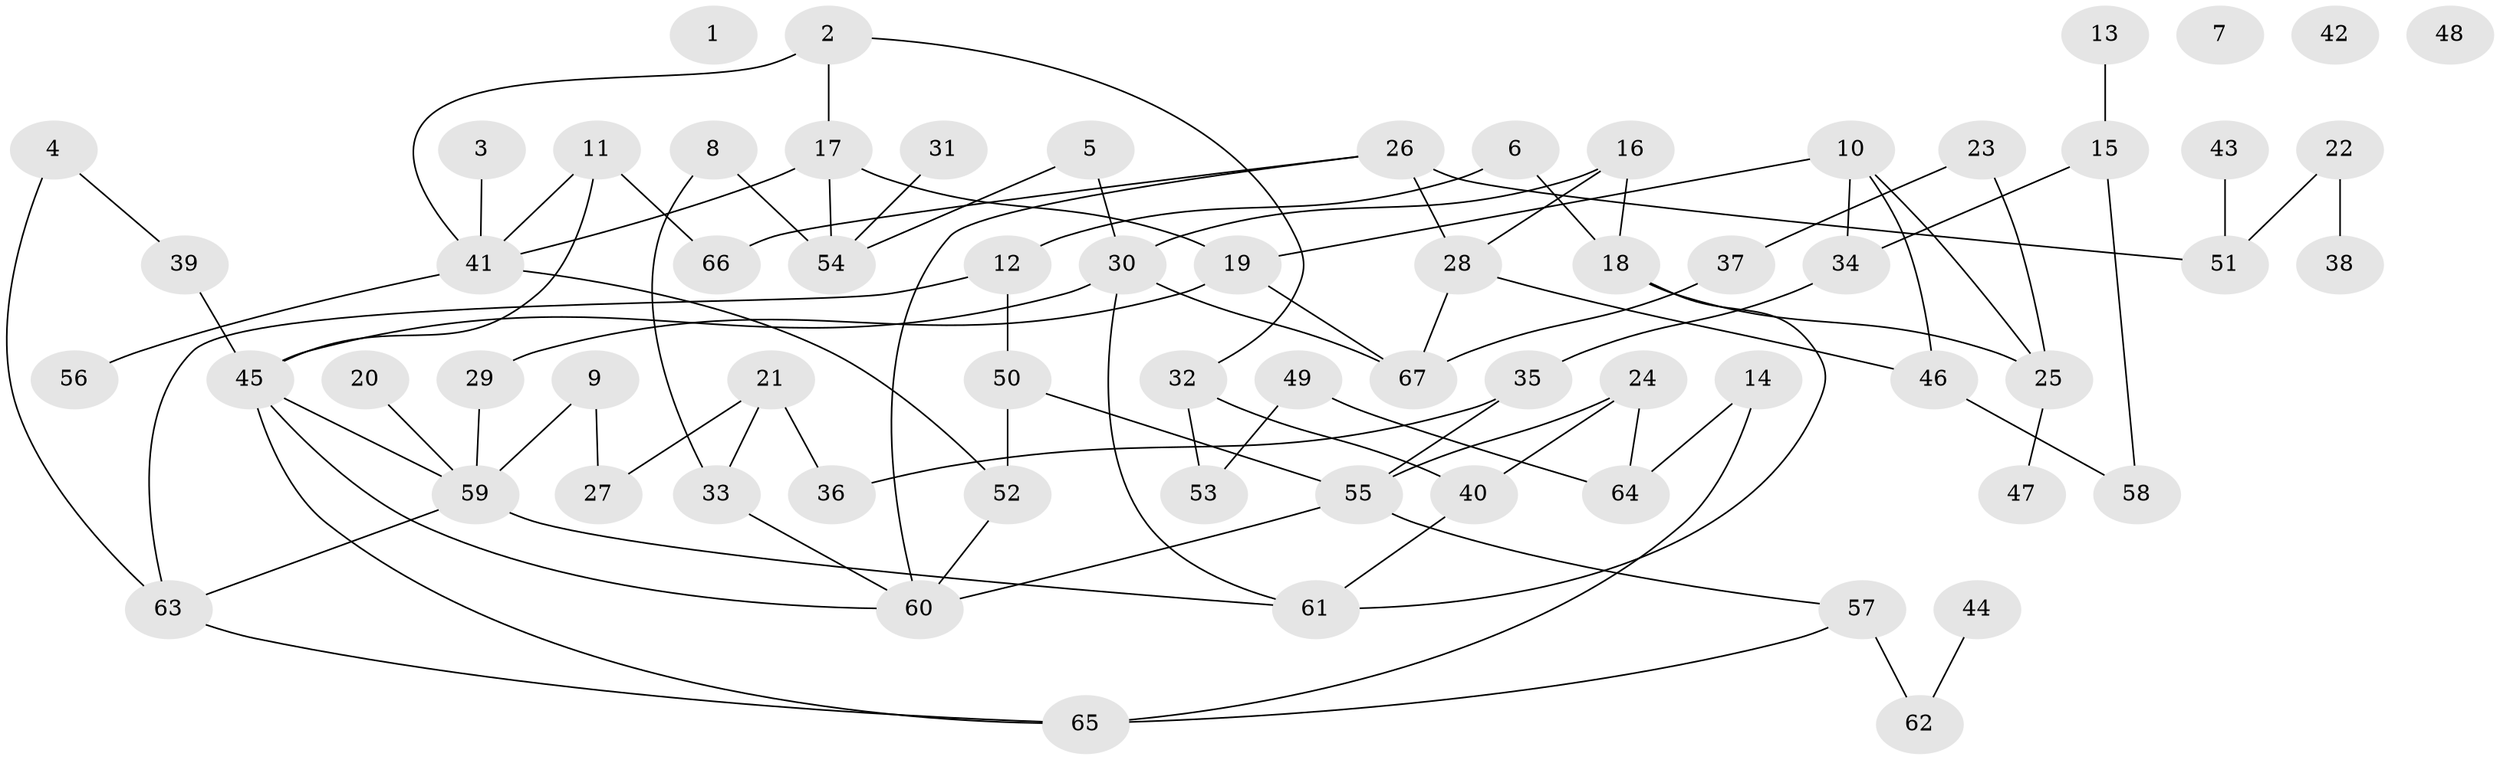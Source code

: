 // coarse degree distribution, {0: 0.08695652173913043, 8: 0.021739130434782608, 1: 0.17391304347826086, 4: 0.10869565217391304, 7: 0.043478260869565216, 5: 0.08695652173913043, 3: 0.21739130434782608, 6: 0.021739130434782608, 10: 0.021739130434782608, 2: 0.21739130434782608}
// Generated by graph-tools (version 1.1) at 2025/16/03/04/25 18:16:31]
// undirected, 67 vertices, 90 edges
graph export_dot {
graph [start="1"]
  node [color=gray90,style=filled];
  1;
  2;
  3;
  4;
  5;
  6;
  7;
  8;
  9;
  10;
  11;
  12;
  13;
  14;
  15;
  16;
  17;
  18;
  19;
  20;
  21;
  22;
  23;
  24;
  25;
  26;
  27;
  28;
  29;
  30;
  31;
  32;
  33;
  34;
  35;
  36;
  37;
  38;
  39;
  40;
  41;
  42;
  43;
  44;
  45;
  46;
  47;
  48;
  49;
  50;
  51;
  52;
  53;
  54;
  55;
  56;
  57;
  58;
  59;
  60;
  61;
  62;
  63;
  64;
  65;
  66;
  67;
  2 -- 17;
  2 -- 32;
  2 -- 41;
  3 -- 41;
  4 -- 39;
  4 -- 63;
  5 -- 30;
  5 -- 54;
  6 -- 12;
  6 -- 18;
  8 -- 33;
  8 -- 54;
  9 -- 27;
  9 -- 59;
  10 -- 19;
  10 -- 25;
  10 -- 34;
  10 -- 46;
  11 -- 41;
  11 -- 45;
  11 -- 66;
  12 -- 50;
  12 -- 63;
  13 -- 15;
  14 -- 64;
  14 -- 65;
  15 -- 34;
  15 -- 58;
  16 -- 18;
  16 -- 28;
  16 -- 30;
  17 -- 19;
  17 -- 41;
  17 -- 54;
  18 -- 25;
  18 -- 61;
  19 -- 29;
  19 -- 67;
  20 -- 59;
  21 -- 27;
  21 -- 33;
  21 -- 36;
  22 -- 38;
  22 -- 51;
  23 -- 25;
  23 -- 37;
  24 -- 40;
  24 -- 55;
  24 -- 64;
  25 -- 47;
  26 -- 28;
  26 -- 51;
  26 -- 60;
  26 -- 66;
  28 -- 46;
  28 -- 67;
  29 -- 59;
  30 -- 45;
  30 -- 61;
  30 -- 67;
  31 -- 54;
  32 -- 40;
  32 -- 53;
  33 -- 60;
  34 -- 35;
  35 -- 36;
  35 -- 55;
  37 -- 67;
  39 -- 45;
  40 -- 61;
  41 -- 52;
  41 -- 56;
  43 -- 51;
  44 -- 62;
  45 -- 59;
  45 -- 60;
  45 -- 65;
  46 -- 58;
  49 -- 53;
  49 -- 64;
  50 -- 52;
  50 -- 55;
  52 -- 60;
  55 -- 57;
  55 -- 60;
  57 -- 62;
  57 -- 65;
  59 -- 61;
  59 -- 63;
  63 -- 65;
}
